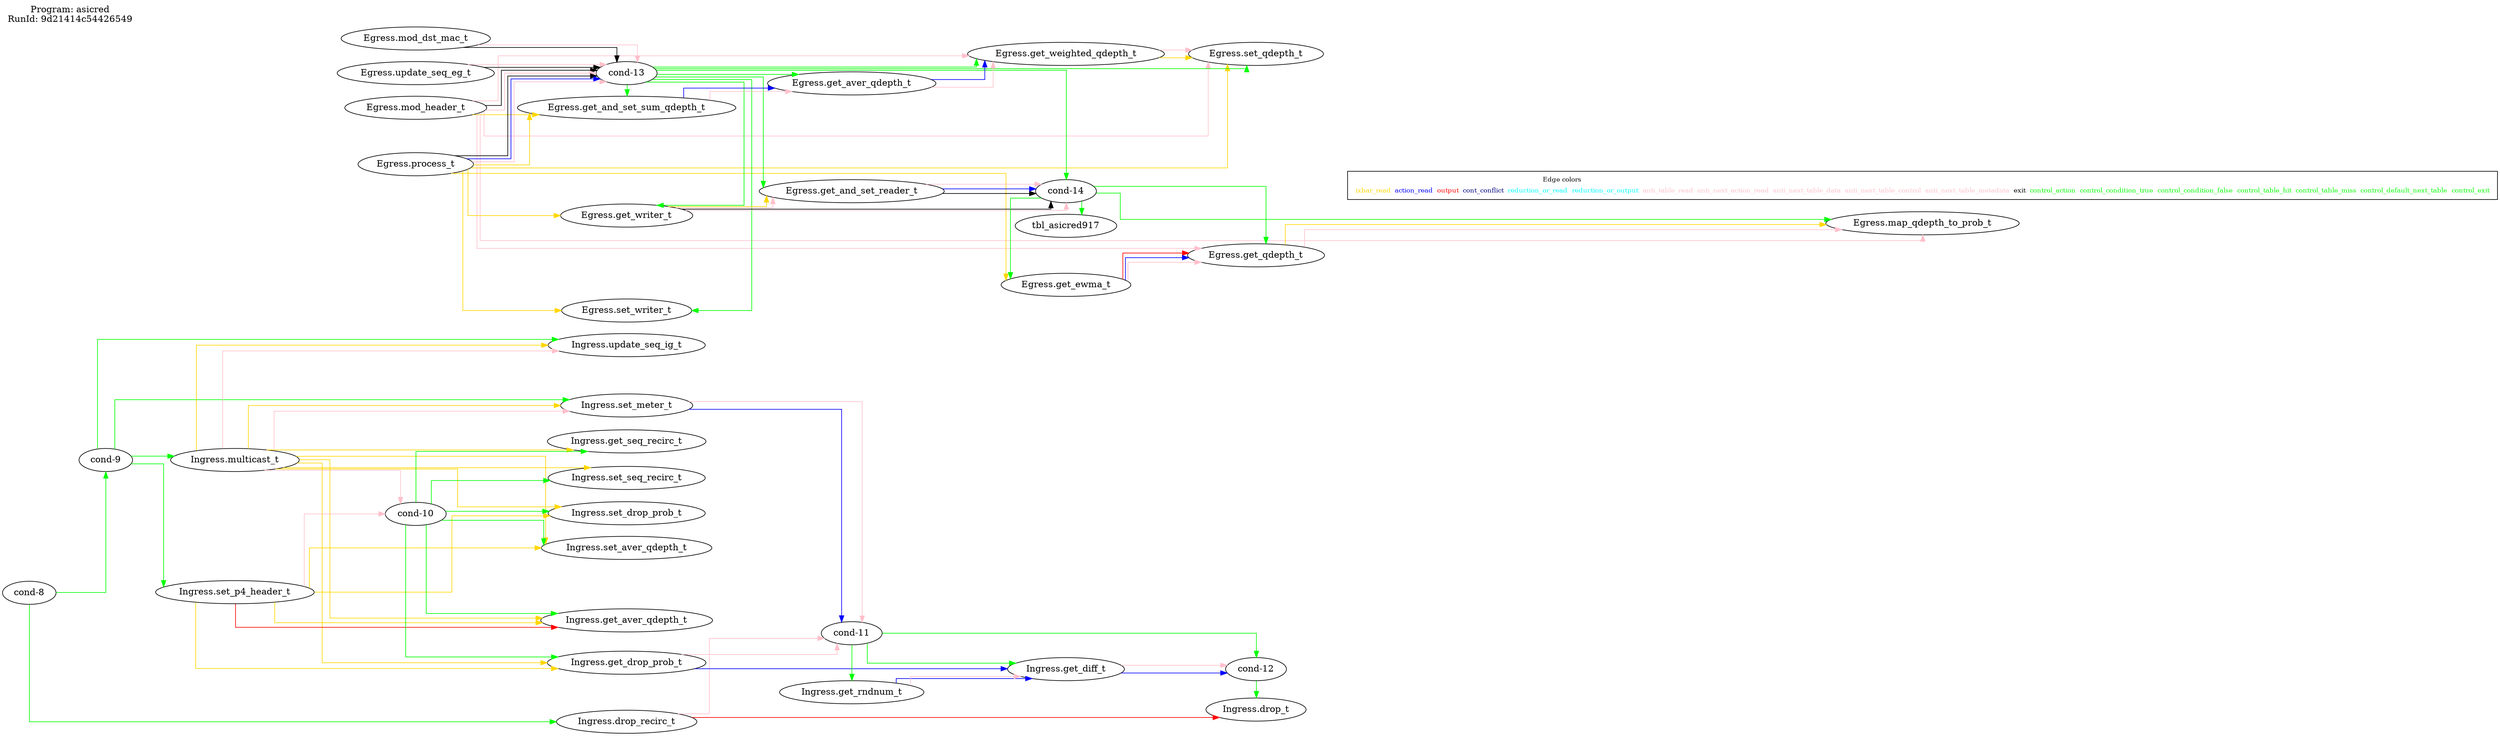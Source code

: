 digraph table_deps {
  splines=ortho; rankdir=LR;
  label="Program: asicred
RunId: 9d21414c54426549
";
  labelloc=t; labeljust=l;
  { "cond-8"; "Ingress.drop_recirc_t"; "cond-9"; "Ingress.multicast_t"; "Ingress.set_p4_header_t"; "cond-10"; "Egress.mod_header_t"; "Egress.mod_dst_mac_t"; "Egress.update_seq_eg_t"; "Egress.process_t"; }
  { rank = same; "Ingress.set_meter_t"; "Ingress.update_seq_ig_t"; "Ingress.set_drop_prob_t"; "Ingress.set_seq_recirc_t"; "Ingress.set_aver_qdepth_t"; "Ingress.get_drop_prob_t"; "Ingress.get_seq_recirc_t"; "Ingress.get_aver_qdepth_t"; "cond-13"; "Egress.set_writer_t"; "Egress.get_and_set_sum_qdepth_t"; "Egress.get_writer_t"; }
  { rank = same; "cond-11"; "Ingress.get_rndnum_t"; "Egress.get_aver_qdepth_t"; "Egress.get_and_set_reader_t"; }
  { rank = same; "Ingress.get_diff_t"; "Egress.get_weighted_qdepth_t"; "cond-14"; "tbl_asicred917"; "Egress.get_ewma_t"; }
  { rank = same; "cond-12"; "Ingress.drop_t"; "Egress.set_qdepth_t"; "Egress.get_qdepth_t"; }
  { rank = same; "Egress.map_qdepth_to_prob_t"; }
   "cond-8" -> "Ingress.drop_recirc_t" [ label= "",color=green ];
   "cond-8" -> "cond-9" [ label= "",color=green ];
   "cond-9" -> "Ingress.multicast_t" [ label= "",color=green ];
   "cond-9" -> "Ingress.set_p4_header_t" [ label= "",color=green ];
   "cond-9" -> "Ingress.set_meter_t" [ label= "",color=green ];
   "cond-9" -> "Ingress.update_seq_ig_t" [ label= "",color=green ];
   "cond-10" -> "Ingress.set_drop_prob_t" [ label= "",color=green ];
   "cond-10" -> "Ingress.set_seq_recirc_t" [ label= "",color=green ];
   "cond-10" -> "Ingress.set_aver_qdepth_t" [ label= "",color=green ];
   "cond-10" -> "Ingress.get_drop_prob_t" [ label= "",color=green ];
   "cond-10" -> "Ingress.get_seq_recirc_t" [ label= "",color=green ];
   "cond-10" -> "Ingress.get_aver_qdepth_t" [ label= "",color=green ];
   "cond-11" -> "Ingress.get_rndnum_t" [ label= "",color=green ];
   "cond-11" -> "Ingress.get_diff_t" [ label= "",color=green ];
   "cond-11" -> "cond-12" [ label= "",color=green ];
   "cond-12" -> "Ingress.drop_t" [ label= "",color=green ];
   "cond-13" -> "Egress.set_writer_t" [ label= "",color=green ];
   "cond-13" -> "Egress.get_and_set_sum_qdepth_t" [ label= "",color=green ];
   "cond-13" -> "Egress.get_aver_qdepth_t" [ label= "",color=green ];
   "cond-13" -> "Egress.get_weighted_qdepth_t" [ label= "",color=green ];
   "cond-13" -> "Egress.set_qdepth_t" [ label= "",color=green ];
   "cond-13" -> "Egress.get_writer_t" [ label= "",color=green ];
   "cond-13" -> "Egress.get_and_set_reader_t" [ label= "",color=green ];
   "cond-13" -> "cond-14" [ label= "",color=green ];
   "cond-14" -> "tbl_asicred917" [ label= "",color=green ];
   "cond-14" -> "Egress.get_ewma_t" [ label= "",color=green ];
   "cond-14" -> "Egress.get_qdepth_t" [ label= "",color=green ];
   "cond-14" -> "Egress.map_qdepth_to_prob_t" [ label= "",color=green ];
   "Egress.mod_header_t" -> "Egress.set_qdepth_t" [ label= "",color=pink ];
   "Egress.mod_header_t" -> "Egress.get_weighted_qdepth_t" [ label= "",color=pink ];
   "Egress.mod_header_t" -> "Egress.map_qdepth_to_prob_t" [ label= "",color=pink ];
   "Egress.mod_header_t" -> "Egress.get_qdepth_t" [ label= "",color=pink ];
   "Egress.get_writer_t" -> "cond-14" [ label= "",color=black ];
   "Egress.get_and_set_reader_t" -> "cond-14" [ label= "",color=black ];
   "Egress.mod_dst_mac_t" -> "cond-13" [ label= "",color=black ];
   "Egress.mod_header_t" -> "cond-13" [ label= "",color=black ];
   "Egress.update_seq_eg_t" -> "cond-13" [ label= "",color=black ];
   "Egress.process_t" -> "cond-13" [ label= "",color=black ];
   "Ingress.multicast_t" -> "Ingress.set_meter_t" [ label= "",color=gold ];
   "Ingress.multicast_t" -> "Ingress.update_seq_ig_t" [ label= "",color=gold ];
   "Ingress.multicast_t" -> "Ingress.set_drop_prob_t" [ label= "",color=gold ];
   "Ingress.set_p4_header_t" -> "Ingress.set_drop_prob_t" [ label= "",color=gold ];
   "Ingress.multicast_t" -> "Ingress.set_seq_recirc_t" [ label= "",color=gold ];
   "Ingress.multicast_t" -> "Ingress.set_aver_qdepth_t" [ label= "",color=gold ];
   "Ingress.set_p4_header_t" -> "Ingress.set_aver_qdepth_t" [ label= "",color=gold ];
   "Ingress.set_p4_header_t" -> "Ingress.get_drop_prob_t" [ label= "",color=gold ];
   "Ingress.multicast_t" -> "Ingress.get_drop_prob_t" [ label= "",color=gold ];
   "Ingress.multicast_t" -> "Ingress.get_seq_recirc_t" [ label= "",color=gold ];
   "Ingress.set_p4_header_t" -> "Ingress.get_aver_qdepth_t" [ label= "",color=red ];
   "Ingress.set_p4_header_t" -> "Ingress.get_aver_qdepth_t" [ label= "",color=gold ];
   "Ingress.multicast_t" -> "Ingress.get_aver_qdepth_t" [ label= "",color=gold ];
   "Ingress.set_meter_t" -> "cond-11" [ label= "",color=blue ];
   "Ingress.get_rndnum_t" -> "Ingress.get_diff_t" [ label= "",color=blue ];
   "Ingress.get_drop_prob_t" -> "Ingress.get_diff_t" [ label= "",color=blue ];
   "Ingress.get_diff_t" -> "cond-12" [ label= "",color=blue ];
   "Ingress.drop_recirc_t" -> "Ingress.drop_t" [ label= "",color=red ];
   "Egress.process_t" -> "cond-13" [ label= "",color=blue ];
   "Egress.process_t" -> "Egress.set_writer_t" [ label= "",color=gold ];
   "Egress.process_t" -> "Egress.get_and_set_sum_qdepth_t" [ label= "",color=gold ];
   "Egress.mod_header_t" -> "Egress.get_and_set_sum_qdepth_t" [ label= "",color=gold ];
   "Egress.get_and_set_sum_qdepth_t" -> "Egress.get_aver_qdepth_t" [ label= "",color=blue ];
   "Egress.get_aver_qdepth_t" -> "Egress.get_weighted_qdepth_t" [ label= "",color=blue ];
   "Egress.process_t" -> "Egress.set_qdepth_t" [ label= "",color=gold ];
   "Egress.get_weighted_qdepth_t" -> "Egress.set_qdepth_t" [ label= "",color=gold ];
   "Egress.process_t" -> "Egress.get_writer_t" [ label= "",color=gold ];
   "Egress.get_writer_t" -> "Egress.get_and_set_reader_t" [ label= "",color=gold ];
   "Egress.get_and_set_reader_t" -> "cond-14" [ label= "",color=blue ];
   "Egress.process_t" -> "Egress.get_ewma_t" [ label= "",color=gold ];
   "Egress.get_ewma_t" -> "Egress.get_qdepth_t" [ label= "",color=red ];
   "Egress.get_ewma_t" -> "Egress.get_qdepth_t" [ label= "",color=blue ];
   "Egress.get_qdepth_t" -> "Egress.map_qdepth_to_prob_t" [ label= "",color=gold ];
   "Egress.get_weighted_qdepth_t" -> "Egress.set_qdepth_t" [ label= "",color=pink ];
   "Ingress.get_diff_t" -> "cond-12" [ label= "",color=pink ];
   "Egress.get_aver_qdepth_t" -> "Egress.get_weighted_qdepth_t" [ label= "",color=pink ];
   "Egress.get_and_set_reader_t" -> "cond-14" [ label= "",color=pink ];
   "Egress.get_qdepth_t" -> "Egress.map_qdepth_to_prob_t" [ label= "",color=pink ];
   "Ingress.set_meter_t" -> "cond-11" [ label= "",color=pink ];
   "Ingress.get_drop_prob_t" -> "cond-11" [ label= "",color=pink ];
   "Egress.get_and_set_sum_qdepth_t" -> "Egress.get_aver_qdepth_t" [ label= "",color=pink ];
   "Egress.get_writer_t" -> "cond-14" [ label= "",color=pink ];
   "Egress.get_writer_t" -> "Egress.get_and_set_reader_t" [ label= "",color=pink ];
   "Egress.get_ewma_t" -> "Egress.get_qdepth_t" [ label= "",color=pink ];
   "Ingress.drop_recirc_t" -> "cond-11" [ label= "",color=pink ];
   "Ingress.multicast_t" -> "Ingress.set_meter_t" [ label= "",color=pink ];
   "Ingress.multicast_t" -> "Ingress.update_seq_ig_t" [ label= "",color=pink ];
   "Ingress.multicast_t" -> "cond-10" [ label= "",color=pink ];
   "Ingress.set_p4_header_t" -> "cond-10" [ label= "",color=pink ];
   "Ingress.get_rndnum_t" -> "Ingress.get_diff_t" [ label= "",color=pink ];
   "Egress.mod_header_t" -> "cond-13" [ label= "",color=pink ];
   "Egress.mod_dst_mac_t" -> "cond-13" [ label= "",color=pink ];
   "Egress.update_seq_eg_t" -> "cond-13" [ label= "",color=pink ];
   "Egress.process_t" -> "cond-13" [ label= "",color=pink ];
  { rank=max;
    subgraph cluster_legend { node [ shape=record; fontsize=10];
      empty [label=<<table border="0" cellborder="0"><tr><td colspan="8">Edge colors</td></tr><tr><td><font color="gold">ixbar_read</font></td><td><font color="blue">action_read</font></td><td><font color="red">output</font></td><td><font color="navy">cont_conflict</font></td><td><font color="cyan">reduction_or_read</font></td><td><font color="cyan">reduction_or_output</font></td><td><font color="pink">anti_table_read</font></td><td><font color="pink">anti_next_action_read</font></td><td><font color="pink">anti_next_table_data</font></td><td><font color="pink">anti_next_table_control</font></td><td><font color="pink">anti_next_table_metadata</font></td><td><font color="black">exit</font></td><td><font color="green">control_action</font></td><td><font color="green">control_condition_true</font></td><td><font color="green">control_condition_false</font></td><td><font color="green">control_table_hit</font></td><td><font color="green">control_table_miss</font></td><td><font color="green">control_default_next_table</font></td><td><font color="green">control_exit</font></td></tr></table>>;]
    }
  }
}
